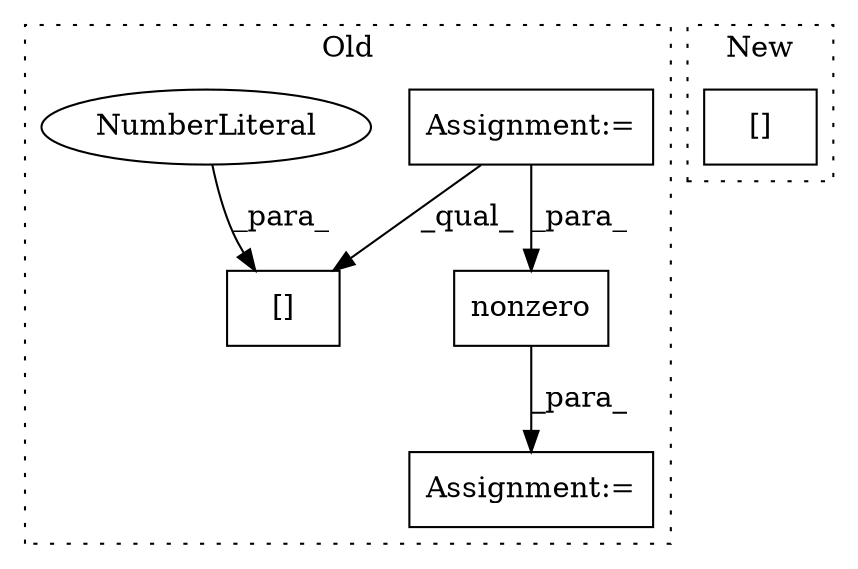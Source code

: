 digraph G {
subgraph cluster0 {
1 [label="nonzero" a="32" s="12716,12778" l="8,1" shape="box"];
3 [label="Assignment:=" a="7" s="12709" l="1" shape="box"];
4 [label="Assignment:=" a="7" s="11936" l="21" shape="box"];
5 [label="[]" a="2" s="12518,12567" l="48,1" shape="box"];
6 [label="NumberLiteral" a="34" s="12566" l="1" shape="ellipse"];
label = "Old";
style="dotted";
}
subgraph cluster1 {
2 [label="[]" a="2" s="12712,12741" l="22,1" shape="box"];
label = "New";
style="dotted";
}
1 -> 3 [label="_para_"];
4 -> 1 [label="_para_"];
4 -> 5 [label="_qual_"];
6 -> 5 [label="_para_"];
}